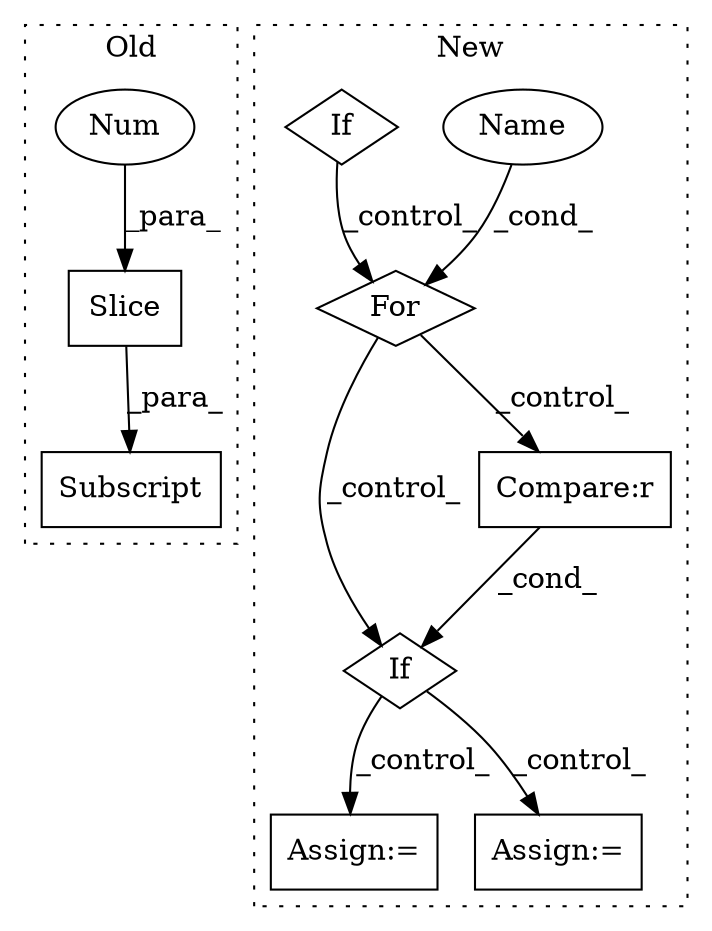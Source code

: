 digraph G {
subgraph cluster0 {
1 [label="Slice" a="80" s="3899" l="2" shape="box"];
3 [label="Num" a="76" s="3900" l="1" shape="ellipse"];
4 [label="Subscript" a="63" s="3887,0" l="15,0" shape="box"];
label = "Old";
style="dotted";
}
subgraph cluster1 {
2 [label="For" a="107" s="3957,4012" l="4,19" shape="diamond"];
5 [label="Assign:=" a="68" s="4087" l="3" shape="box"];
6 [label="Name" a="87" s="3968" l="8" shape="ellipse"];
7 [label="If" a="96" s="4031" l="3" shape="diamond"];
8 [label="Compare:r" a="40" s="4034" l="24" shape="box"];
9 [label="Assign:=" a="68" s="4231" l="3" shape="box"];
10 [label="If" a="96" s="3918" l="3" shape="diamond"];
label = "New";
style="dotted";
}
1 -> 4 [label="_para_"];
2 -> 8 [label="_control_"];
2 -> 7 [label="_control_"];
3 -> 1 [label="_para_"];
6 -> 2 [label="_cond_"];
7 -> 5 [label="_control_"];
7 -> 9 [label="_control_"];
8 -> 7 [label="_cond_"];
10 -> 2 [label="_control_"];
}
